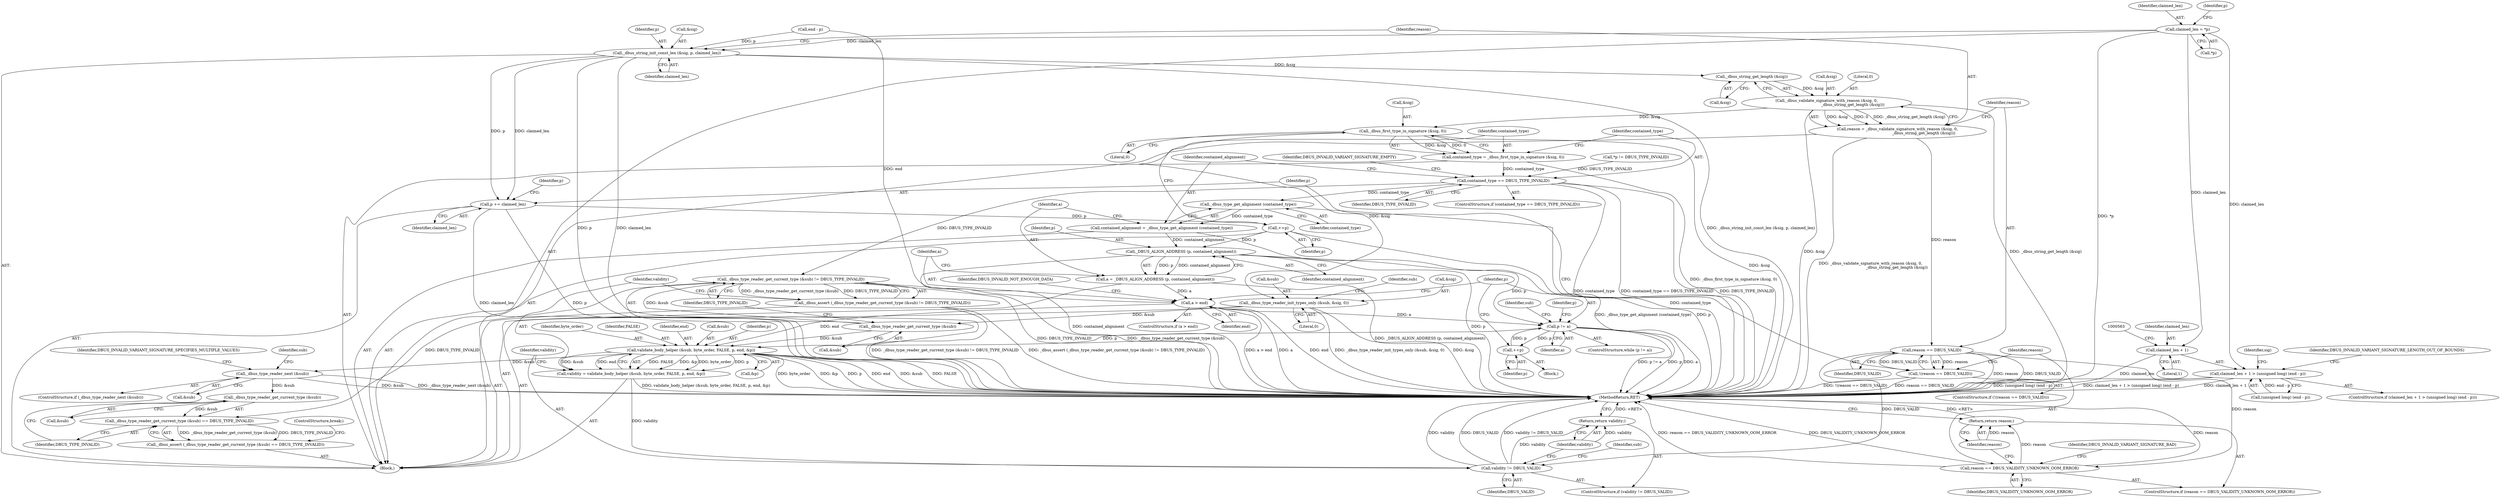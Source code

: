 digraph "0_dbus_7d65a3a6ed8815e34a99c680ac3869fde49dbbd4@pointer" {
"1000551" [label="(Call,claimed_len = *p)"];
"1000558" [label="(Call,claimed_len + 1 > (unsigned long) (end - p))"];
"1000559" [label="(Call,claimed_len + 1)"];
"1000569" [label="(Call,_dbus_string_init_const_len (&sig, p, claimed_len))"];
"1000580" [label="(Call,_dbus_string_get_length (&sig))"];
"1000576" [label="(Call,_dbus_validate_signature_with_reason (&sig, 0,\n                                           _dbus_string_get_length (&sig)))"];
"1000574" [label="(Call,reason = _dbus_validate_signature_with_reason (&sig, 0,\n                                           _dbus_string_get_length (&sig)))"];
"1000585" [label="(Call,reason == DBUS_VALID)"];
"1000584" [label="(Call,!(reason == DBUS_VALID))"];
"1000590" [label="(Call,reason == DBUS_VALIDITY_UNKNOWN_OOM_ERROR)"];
"1000593" [label="(Return,return reason;)"];
"1000675" [label="(Call,validity != DBUS_VALID)"];
"1000678" [label="(Return,return validity;)"];
"1000612" [label="(Call,_dbus_first_type_in_signature (&sig, 0))"];
"1000610" [label="(Call,contained_type = _dbus_first_type_in_signature (&sig, 0))"];
"1000617" [label="(Call,contained_type == DBUS_TYPE_INVALID)"];
"1000624" [label="(Call,_dbus_type_get_alignment (contained_type))"];
"1000622" [label="(Call,contained_alignment = _dbus_type_get_alignment (contained_type))"];
"1000628" [label="(Call,_DBUS_ALIGN_ADDRESS (p, contained_alignment))"];
"1000626" [label="(Call,a = _DBUS_ALIGN_ADDRESS (p, contained_alignment))"];
"1000632" [label="(Call,a > end)"];
"1000638" [label="(Call,p != a)"];
"1000649" [label="(Call,++p)"];
"1000665" [label="(Call,validate_body_helper (&sub, byte_order, FALSE, p, end, &p))"];
"1000663" [label="(Call,validity = validate_body_helper (&sub, byte_order, FALSE, p, end, &p))"];
"1000681" [label="(Call,_dbus_type_reader_next (&sub))"];
"1000688" [label="(Call,_dbus_type_reader_get_current_type (&sub))"];
"1000687" [label="(Call,_dbus_type_reader_get_current_type (&sub) == DBUS_TYPE_INVALID)"];
"1000686" [label="(Call,_dbus_assert (_dbus_type_reader_get_current_type (&sub) == DBUS_TYPE_INVALID))"];
"1000658" [label="(Call,_dbus_type_reader_get_current_type (&sub) != DBUS_TYPE_INVALID)"];
"1000657" [label="(Call,_dbus_assert (_dbus_type_reader_get_current_type (&sub) != DBUS_TYPE_INVALID))"];
"1000651" [label="(Call,_dbus_type_reader_init_types_only (&sub, &sig, 0))"];
"1000659" [label="(Call,_dbus_type_reader_get_current_type (&sub))"];
"1000598" [label="(Call,p += claimed_len)"];
"1000608" [label="(Call,++p)"];
"1000625" [label="(Identifier,contained_type)"];
"1000690" [label="(Identifier,sub)"];
"1000587" [label="(Identifier,DBUS_VALID)"];
"1000577" [label="(Call,&sig)"];
"1000623" [label="(Identifier,contained_alignment)"];
"1000670" [label="(Identifier,p)"];
"1000613" [label="(Call,&sig)"];
"1000576" [label="(Call,_dbus_validate_signature_with_reason (&sig, 0,\n                                           _dbus_string_get_length (&sig)))"];
"1000692" [label="(ControlStructure,break;)"];
"1000552" [label="(Identifier,claimed_len)"];
"1000589" [label="(ControlStructure,if (reason == DBUS_VALIDITY_UNKNOWN_OOM_ERROR))"];
"1000585" [label="(Call,reason == DBUS_VALID)"];
"1000631" [label="(ControlStructure,if (a > end))"];
"1000680" [label="(ControlStructure,if (_dbus_type_reader_next (&sub)))"];
"1000571" [label="(Identifier,sig)"];
"1000656" [label="(Literal,0)"];
"1000753" [label="(MethodReturn,RET)"];
"1000612" [label="(Call,_dbus_first_type_in_signature (&sig, 0))"];
"1000685" [label="(Identifier,DBUS_INVALID_VARIANT_SIGNATURE_SPECIFIES_MULTIPLE_VALUES)"];
"1000636" [label="(Identifier,DBUS_INVALID_NOT_ENOUGH_DATA)"];
"1000678" [label="(Return,return validity;)"];
"1000689" [label="(Call,&sub)"];
"1000663" [label="(Call,validity = validate_body_helper (&sub, byte_order, FALSE, p, end, &p))"];
"1000665" [label="(Call,validate_body_helper (&sub, byte_order, FALSE, p, end, &p))"];
"1000632" [label="(Call,a > end)"];
"1000683" [label="(Identifier,sub)"];
"1000604" [label="(Identifier,p)"];
"1000688" [label="(Call,_dbus_type_reader_get_current_type (&sub))"];
"1000622" [label="(Call,contained_alignment = _dbus_type_get_alignment (contained_type))"];
"1000659" [label="(Call,_dbus_type_reader_get_current_type (&sub))"];
"1000556" [label="(Identifier,p)"];
"1000611" [label="(Identifier,contained_type)"];
"1000543" [label="(Block,)"];
"1000617" [label="(Call,contained_type == DBUS_TYPE_INVALID)"];
"1000570" [label="(Call,&sig)"];
"1000676" [label="(Identifier,validity)"];
"1000640" [label="(Identifier,a)"];
"1000586" [label="(Identifier,reason)"];
"1000559" [label="(Call,claimed_len + 1)"];
"1000662" [label="(Identifier,DBUS_TYPE_INVALID)"];
"1000584" [label="(Call,!(reason == DBUS_VALID))"];
"1000621" [label="(Identifier,DBUS_INVALID_VARIANT_SIGNATURE_EMPTY)"];
"1000653" [label="(Identifier,sub)"];
"1000560" [label="(Identifier,claimed_len)"];
"1000649" [label="(Call,++p)"];
"1000575" [label="(Identifier,reason)"];
"1000572" [label="(Identifier,p)"];
"1000619" [label="(Identifier,DBUS_TYPE_INVALID)"];
"1000624" [label="(Call,_dbus_type_get_alignment (contained_type))"];
"1000609" [label="(Identifier,p)"];
"1000668" [label="(Identifier,byte_order)"];
"1000597" [label="(Identifier,DBUS_INVALID_VARIANT_SIGNATURE_BAD)"];
"1000661" [label="(Identifier,sub)"];
"1000553" [label="(Call,*p)"];
"1000590" [label="(Call,reason == DBUS_VALIDITY_UNKNOWN_OOM_ERROR)"];
"1000679" [label="(Identifier,validity)"];
"1000579" [label="(Literal,0)"];
"1000557" [label="(ControlStructure,if (claimed_len + 1 > (unsigned long) (end - p)))"];
"1000691" [label="(Identifier,DBUS_TYPE_INVALID)"];
"1000674" [label="(ControlStructure,if (validity != DBUS_VALID))"];
"1000682" [label="(Call,&sub)"];
"1000580" [label="(Call,_dbus_string_get_length (&sig))"];
"1000574" [label="(Call,reason = _dbus_validate_signature_with_reason (&sig, 0,\n                                           _dbus_string_get_length (&sig)))"];
"1000681" [label="(Call,_dbus_type_reader_next (&sub))"];
"1000687" [label="(Call,_dbus_type_reader_get_current_type (&sub) == DBUS_TYPE_INVALID)"];
"1000599" [label="(Identifier,p)"];
"1000610" [label="(Call,contained_type = _dbus_first_type_in_signature (&sig, 0))"];
"1000657" [label="(Call,_dbus_assert (_dbus_type_reader_get_current_type (&sub) != DBUS_TYPE_INVALID))"];
"1000562" [label="(Call,(unsigned long) (end - p))"];
"1000669" [label="(Identifier,FALSE)"];
"1000664" [label="(Identifier,validity)"];
"1000551" [label="(Call,claimed_len = *p)"];
"1000671" [label="(Identifier,end)"];
"1000615" [label="(Literal,0)"];
"1000672" [label="(Call,&p)"];
"1000564" [label="(Call,end - p)"];
"1000602" [label="(Call,*p != DBUS_TYPE_INVALID)"];
"1000594" [label="(Identifier,reason)"];
"1000645" [label="(Identifier,p)"];
"1000634" [label="(Identifier,end)"];
"1000660" [label="(Call,&sub)"];
"1000573" [label="(Identifier,claimed_len)"];
"1000600" [label="(Identifier,claimed_len)"];
"1000583" [label="(ControlStructure,if (!(reason == DBUS_VALID)))"];
"1000629" [label="(Identifier,p)"];
"1000581" [label="(Call,&sig)"];
"1000686" [label="(Call,_dbus_assert (_dbus_type_reader_get_current_type (&sub) == DBUS_TYPE_INVALID))"];
"1000654" [label="(Call,&sig)"];
"1000641" [label="(Block,)"];
"1000591" [label="(Identifier,reason)"];
"1000598" [label="(Call,p += claimed_len)"];
"1000618" [label="(Identifier,contained_type)"];
"1000630" [label="(Identifier,contained_alignment)"];
"1000627" [label="(Identifier,a)"];
"1000666" [label="(Call,&sub)"];
"1000652" [label="(Call,&sub)"];
"1000558" [label="(Call,claimed_len + 1 > (unsigned long) (end - p))"];
"1000616" [label="(ControlStructure,if (contained_type == DBUS_TYPE_INVALID))"];
"1000637" [label="(ControlStructure,while (p != a))"];
"1000675" [label="(Call,validity != DBUS_VALID)"];
"1000569" [label="(Call,_dbus_string_init_const_len (&sig, p, claimed_len))"];
"1000568" [label="(Identifier,DBUS_INVALID_VARIANT_SIGNATURE_LENGTH_OUT_OF_BOUNDS)"];
"1000651" [label="(Call,_dbus_type_reader_init_types_only (&sub, &sig, 0))"];
"1000608" [label="(Call,++p)"];
"1000592" [label="(Identifier,DBUS_VALIDITY_UNKNOWN_OOM_ERROR)"];
"1000633" [label="(Identifier,a)"];
"1000628" [label="(Call,_DBUS_ALIGN_ADDRESS (p, contained_alignment))"];
"1000561" [label="(Literal,1)"];
"1000593" [label="(Return,return reason;)"];
"1000677" [label="(Identifier,DBUS_VALID)"];
"1000639" [label="(Identifier,p)"];
"1000650" [label="(Identifier,p)"];
"1000658" [label="(Call,_dbus_type_reader_get_current_type (&sub) != DBUS_TYPE_INVALID)"];
"1000638" [label="(Call,p != a)"];
"1000626" [label="(Call,a = _DBUS_ALIGN_ADDRESS (p, contained_alignment))"];
"1000551" -> "1000543"  [label="AST: "];
"1000551" -> "1000553"  [label="CFG: "];
"1000552" -> "1000551"  [label="AST: "];
"1000553" -> "1000551"  [label="AST: "];
"1000556" -> "1000551"  [label="CFG: "];
"1000551" -> "1000753"  [label="DDG: *p"];
"1000551" -> "1000558"  [label="DDG: claimed_len"];
"1000551" -> "1000559"  [label="DDG: claimed_len"];
"1000551" -> "1000569"  [label="DDG: claimed_len"];
"1000558" -> "1000557"  [label="AST: "];
"1000558" -> "1000562"  [label="CFG: "];
"1000559" -> "1000558"  [label="AST: "];
"1000562" -> "1000558"  [label="AST: "];
"1000568" -> "1000558"  [label="CFG: "];
"1000571" -> "1000558"  [label="CFG: "];
"1000558" -> "1000753"  [label="DDG: (unsigned long) (end - p)"];
"1000558" -> "1000753"  [label="DDG: claimed_len + 1 > (unsigned long) (end - p)"];
"1000558" -> "1000753"  [label="DDG: claimed_len + 1"];
"1000562" -> "1000558"  [label="DDG: end - p"];
"1000559" -> "1000561"  [label="CFG: "];
"1000560" -> "1000559"  [label="AST: "];
"1000561" -> "1000559"  [label="AST: "];
"1000563" -> "1000559"  [label="CFG: "];
"1000559" -> "1000753"  [label="DDG: claimed_len"];
"1000569" -> "1000543"  [label="AST: "];
"1000569" -> "1000573"  [label="CFG: "];
"1000570" -> "1000569"  [label="AST: "];
"1000572" -> "1000569"  [label="AST: "];
"1000573" -> "1000569"  [label="AST: "];
"1000575" -> "1000569"  [label="CFG: "];
"1000569" -> "1000753"  [label="DDG: _dbus_string_init_const_len (&sig, p, claimed_len)"];
"1000569" -> "1000753"  [label="DDG: p"];
"1000569" -> "1000753"  [label="DDG: claimed_len"];
"1000564" -> "1000569"  [label="DDG: p"];
"1000569" -> "1000580"  [label="DDG: &sig"];
"1000569" -> "1000598"  [label="DDG: claimed_len"];
"1000569" -> "1000598"  [label="DDG: p"];
"1000580" -> "1000576"  [label="AST: "];
"1000580" -> "1000581"  [label="CFG: "];
"1000581" -> "1000580"  [label="AST: "];
"1000576" -> "1000580"  [label="CFG: "];
"1000580" -> "1000576"  [label="DDG: &sig"];
"1000576" -> "1000574"  [label="AST: "];
"1000577" -> "1000576"  [label="AST: "];
"1000579" -> "1000576"  [label="AST: "];
"1000574" -> "1000576"  [label="CFG: "];
"1000576" -> "1000753"  [label="DDG: _dbus_string_get_length (&sig)"];
"1000576" -> "1000753"  [label="DDG: &sig"];
"1000576" -> "1000574"  [label="DDG: &sig"];
"1000576" -> "1000574"  [label="DDG: 0"];
"1000576" -> "1000574"  [label="DDG: _dbus_string_get_length (&sig)"];
"1000576" -> "1000612"  [label="DDG: &sig"];
"1000574" -> "1000543"  [label="AST: "];
"1000575" -> "1000574"  [label="AST: "];
"1000586" -> "1000574"  [label="CFG: "];
"1000574" -> "1000753"  [label="DDG: _dbus_validate_signature_with_reason (&sig, 0,\n                                           _dbus_string_get_length (&sig))"];
"1000574" -> "1000585"  [label="DDG: reason"];
"1000585" -> "1000584"  [label="AST: "];
"1000585" -> "1000587"  [label="CFG: "];
"1000586" -> "1000585"  [label="AST: "];
"1000587" -> "1000585"  [label="AST: "];
"1000584" -> "1000585"  [label="CFG: "];
"1000585" -> "1000753"  [label="DDG: reason"];
"1000585" -> "1000753"  [label="DDG: DBUS_VALID"];
"1000585" -> "1000584"  [label="DDG: reason"];
"1000585" -> "1000584"  [label="DDG: DBUS_VALID"];
"1000585" -> "1000590"  [label="DDG: reason"];
"1000585" -> "1000675"  [label="DDG: DBUS_VALID"];
"1000584" -> "1000583"  [label="AST: "];
"1000591" -> "1000584"  [label="CFG: "];
"1000599" -> "1000584"  [label="CFG: "];
"1000584" -> "1000753"  [label="DDG: !(reason == DBUS_VALID)"];
"1000584" -> "1000753"  [label="DDG: reason == DBUS_VALID"];
"1000590" -> "1000589"  [label="AST: "];
"1000590" -> "1000592"  [label="CFG: "];
"1000591" -> "1000590"  [label="AST: "];
"1000592" -> "1000590"  [label="AST: "];
"1000594" -> "1000590"  [label="CFG: "];
"1000597" -> "1000590"  [label="CFG: "];
"1000590" -> "1000753"  [label="DDG: reason == DBUS_VALIDITY_UNKNOWN_OOM_ERROR"];
"1000590" -> "1000753"  [label="DDG: DBUS_VALIDITY_UNKNOWN_OOM_ERROR"];
"1000590" -> "1000753"  [label="DDG: reason"];
"1000590" -> "1000593"  [label="DDG: reason"];
"1000593" -> "1000589"  [label="AST: "];
"1000593" -> "1000594"  [label="CFG: "];
"1000594" -> "1000593"  [label="AST: "];
"1000753" -> "1000593"  [label="CFG: "];
"1000593" -> "1000753"  [label="DDG: <RET>"];
"1000594" -> "1000593"  [label="DDG: reason"];
"1000675" -> "1000674"  [label="AST: "];
"1000675" -> "1000677"  [label="CFG: "];
"1000676" -> "1000675"  [label="AST: "];
"1000677" -> "1000675"  [label="AST: "];
"1000679" -> "1000675"  [label="CFG: "];
"1000683" -> "1000675"  [label="CFG: "];
"1000675" -> "1000753"  [label="DDG: validity"];
"1000675" -> "1000753"  [label="DDG: DBUS_VALID"];
"1000675" -> "1000753"  [label="DDG: validity != DBUS_VALID"];
"1000663" -> "1000675"  [label="DDG: validity"];
"1000675" -> "1000678"  [label="DDG: validity"];
"1000678" -> "1000674"  [label="AST: "];
"1000678" -> "1000679"  [label="CFG: "];
"1000679" -> "1000678"  [label="AST: "];
"1000753" -> "1000678"  [label="CFG: "];
"1000678" -> "1000753"  [label="DDG: <RET>"];
"1000679" -> "1000678"  [label="DDG: validity"];
"1000612" -> "1000610"  [label="AST: "];
"1000612" -> "1000615"  [label="CFG: "];
"1000613" -> "1000612"  [label="AST: "];
"1000615" -> "1000612"  [label="AST: "];
"1000610" -> "1000612"  [label="CFG: "];
"1000612" -> "1000753"  [label="DDG: &sig"];
"1000612" -> "1000610"  [label="DDG: &sig"];
"1000612" -> "1000610"  [label="DDG: 0"];
"1000612" -> "1000651"  [label="DDG: &sig"];
"1000610" -> "1000543"  [label="AST: "];
"1000611" -> "1000610"  [label="AST: "];
"1000618" -> "1000610"  [label="CFG: "];
"1000610" -> "1000753"  [label="DDG: _dbus_first_type_in_signature (&sig, 0)"];
"1000610" -> "1000617"  [label="DDG: contained_type"];
"1000617" -> "1000616"  [label="AST: "];
"1000617" -> "1000619"  [label="CFG: "];
"1000618" -> "1000617"  [label="AST: "];
"1000619" -> "1000617"  [label="AST: "];
"1000621" -> "1000617"  [label="CFG: "];
"1000623" -> "1000617"  [label="CFG: "];
"1000617" -> "1000753"  [label="DDG: contained_type"];
"1000617" -> "1000753"  [label="DDG: contained_type == DBUS_TYPE_INVALID"];
"1000617" -> "1000753"  [label="DDG: DBUS_TYPE_INVALID"];
"1000602" -> "1000617"  [label="DDG: DBUS_TYPE_INVALID"];
"1000617" -> "1000624"  [label="DDG: contained_type"];
"1000617" -> "1000658"  [label="DDG: DBUS_TYPE_INVALID"];
"1000624" -> "1000622"  [label="AST: "];
"1000624" -> "1000625"  [label="CFG: "];
"1000625" -> "1000624"  [label="AST: "];
"1000622" -> "1000624"  [label="CFG: "];
"1000624" -> "1000753"  [label="DDG: contained_type"];
"1000624" -> "1000622"  [label="DDG: contained_type"];
"1000622" -> "1000543"  [label="AST: "];
"1000623" -> "1000622"  [label="AST: "];
"1000627" -> "1000622"  [label="CFG: "];
"1000622" -> "1000753"  [label="DDG: _dbus_type_get_alignment (contained_type)"];
"1000622" -> "1000628"  [label="DDG: contained_alignment"];
"1000628" -> "1000626"  [label="AST: "];
"1000628" -> "1000630"  [label="CFG: "];
"1000629" -> "1000628"  [label="AST: "];
"1000630" -> "1000628"  [label="AST: "];
"1000626" -> "1000628"  [label="CFG: "];
"1000628" -> "1000753"  [label="DDG: contained_alignment"];
"1000628" -> "1000753"  [label="DDG: p"];
"1000628" -> "1000626"  [label="DDG: p"];
"1000628" -> "1000626"  [label="DDG: contained_alignment"];
"1000608" -> "1000628"  [label="DDG: p"];
"1000628" -> "1000638"  [label="DDG: p"];
"1000626" -> "1000543"  [label="AST: "];
"1000627" -> "1000626"  [label="AST: "];
"1000633" -> "1000626"  [label="CFG: "];
"1000626" -> "1000753"  [label="DDG: _DBUS_ALIGN_ADDRESS (p, contained_alignment)"];
"1000626" -> "1000632"  [label="DDG: a"];
"1000632" -> "1000631"  [label="AST: "];
"1000632" -> "1000634"  [label="CFG: "];
"1000633" -> "1000632"  [label="AST: "];
"1000634" -> "1000632"  [label="AST: "];
"1000636" -> "1000632"  [label="CFG: "];
"1000639" -> "1000632"  [label="CFG: "];
"1000632" -> "1000753"  [label="DDG: a > end"];
"1000632" -> "1000753"  [label="DDG: a"];
"1000632" -> "1000753"  [label="DDG: end"];
"1000564" -> "1000632"  [label="DDG: end"];
"1000632" -> "1000638"  [label="DDG: a"];
"1000632" -> "1000665"  [label="DDG: end"];
"1000638" -> "1000637"  [label="AST: "];
"1000638" -> "1000640"  [label="CFG: "];
"1000639" -> "1000638"  [label="AST: "];
"1000640" -> "1000638"  [label="AST: "];
"1000645" -> "1000638"  [label="CFG: "];
"1000653" -> "1000638"  [label="CFG: "];
"1000638" -> "1000753"  [label="DDG: p != a"];
"1000638" -> "1000753"  [label="DDG: p"];
"1000638" -> "1000753"  [label="DDG: a"];
"1000649" -> "1000638"  [label="DDG: p"];
"1000638" -> "1000649"  [label="DDG: p"];
"1000638" -> "1000665"  [label="DDG: p"];
"1000649" -> "1000641"  [label="AST: "];
"1000649" -> "1000650"  [label="CFG: "];
"1000650" -> "1000649"  [label="AST: "];
"1000639" -> "1000649"  [label="CFG: "];
"1000665" -> "1000663"  [label="AST: "];
"1000665" -> "1000672"  [label="CFG: "];
"1000666" -> "1000665"  [label="AST: "];
"1000668" -> "1000665"  [label="AST: "];
"1000669" -> "1000665"  [label="AST: "];
"1000670" -> "1000665"  [label="AST: "];
"1000671" -> "1000665"  [label="AST: "];
"1000672" -> "1000665"  [label="AST: "];
"1000663" -> "1000665"  [label="CFG: "];
"1000665" -> "1000753"  [label="DDG: byte_order"];
"1000665" -> "1000753"  [label="DDG: &p"];
"1000665" -> "1000753"  [label="DDG: p"];
"1000665" -> "1000753"  [label="DDG: end"];
"1000665" -> "1000753"  [label="DDG: &sub"];
"1000665" -> "1000753"  [label="DDG: FALSE"];
"1000665" -> "1000663"  [label="DDG: FALSE"];
"1000665" -> "1000663"  [label="DDG: &p"];
"1000665" -> "1000663"  [label="DDG: byte_order"];
"1000665" -> "1000663"  [label="DDG: p"];
"1000665" -> "1000663"  [label="DDG: &sub"];
"1000665" -> "1000663"  [label="DDG: end"];
"1000659" -> "1000665"  [label="DDG: &sub"];
"1000665" -> "1000681"  [label="DDG: &sub"];
"1000663" -> "1000543"  [label="AST: "];
"1000664" -> "1000663"  [label="AST: "];
"1000676" -> "1000663"  [label="CFG: "];
"1000663" -> "1000753"  [label="DDG: validate_body_helper (&sub, byte_order, FALSE, p, end, &p)"];
"1000681" -> "1000680"  [label="AST: "];
"1000681" -> "1000682"  [label="CFG: "];
"1000682" -> "1000681"  [label="AST: "];
"1000685" -> "1000681"  [label="CFG: "];
"1000690" -> "1000681"  [label="CFG: "];
"1000681" -> "1000753"  [label="DDG: _dbus_type_reader_next (&sub)"];
"1000681" -> "1000753"  [label="DDG: &sub"];
"1000681" -> "1000688"  [label="DDG: &sub"];
"1000688" -> "1000687"  [label="AST: "];
"1000688" -> "1000689"  [label="CFG: "];
"1000689" -> "1000688"  [label="AST: "];
"1000691" -> "1000688"  [label="CFG: "];
"1000688" -> "1000687"  [label="DDG: &sub"];
"1000687" -> "1000686"  [label="AST: "];
"1000687" -> "1000691"  [label="CFG: "];
"1000691" -> "1000687"  [label="AST: "];
"1000686" -> "1000687"  [label="CFG: "];
"1000687" -> "1000686"  [label="DDG: _dbus_type_reader_get_current_type (&sub)"];
"1000687" -> "1000686"  [label="DDG: DBUS_TYPE_INVALID"];
"1000658" -> "1000687"  [label="DDG: DBUS_TYPE_INVALID"];
"1000686" -> "1000543"  [label="AST: "];
"1000692" -> "1000686"  [label="CFG: "];
"1000658" -> "1000657"  [label="AST: "];
"1000658" -> "1000662"  [label="CFG: "];
"1000659" -> "1000658"  [label="AST: "];
"1000662" -> "1000658"  [label="AST: "];
"1000657" -> "1000658"  [label="CFG: "];
"1000658" -> "1000753"  [label="DDG: DBUS_TYPE_INVALID"];
"1000658" -> "1000753"  [label="DDG: _dbus_type_reader_get_current_type (&sub)"];
"1000658" -> "1000657"  [label="DDG: _dbus_type_reader_get_current_type (&sub)"];
"1000658" -> "1000657"  [label="DDG: DBUS_TYPE_INVALID"];
"1000659" -> "1000658"  [label="DDG: &sub"];
"1000657" -> "1000543"  [label="AST: "];
"1000664" -> "1000657"  [label="CFG: "];
"1000657" -> "1000753"  [label="DDG: _dbus_type_reader_get_current_type (&sub) != DBUS_TYPE_INVALID"];
"1000657" -> "1000753"  [label="DDG: _dbus_assert (_dbus_type_reader_get_current_type (&sub) != DBUS_TYPE_INVALID)"];
"1000651" -> "1000543"  [label="AST: "];
"1000651" -> "1000656"  [label="CFG: "];
"1000652" -> "1000651"  [label="AST: "];
"1000654" -> "1000651"  [label="AST: "];
"1000656" -> "1000651"  [label="AST: "];
"1000661" -> "1000651"  [label="CFG: "];
"1000651" -> "1000753"  [label="DDG: _dbus_type_reader_init_types_only (&sub, &sig, 0)"];
"1000651" -> "1000753"  [label="DDG: &sig"];
"1000651" -> "1000659"  [label="DDG: &sub"];
"1000659" -> "1000660"  [label="CFG: "];
"1000660" -> "1000659"  [label="AST: "];
"1000662" -> "1000659"  [label="CFG: "];
"1000598" -> "1000543"  [label="AST: "];
"1000598" -> "1000600"  [label="CFG: "];
"1000599" -> "1000598"  [label="AST: "];
"1000600" -> "1000598"  [label="AST: "];
"1000604" -> "1000598"  [label="CFG: "];
"1000598" -> "1000753"  [label="DDG: p"];
"1000598" -> "1000753"  [label="DDG: claimed_len"];
"1000598" -> "1000608"  [label="DDG: p"];
"1000608" -> "1000543"  [label="AST: "];
"1000608" -> "1000609"  [label="CFG: "];
"1000609" -> "1000608"  [label="AST: "];
"1000611" -> "1000608"  [label="CFG: "];
"1000608" -> "1000753"  [label="DDG: p"];
}
